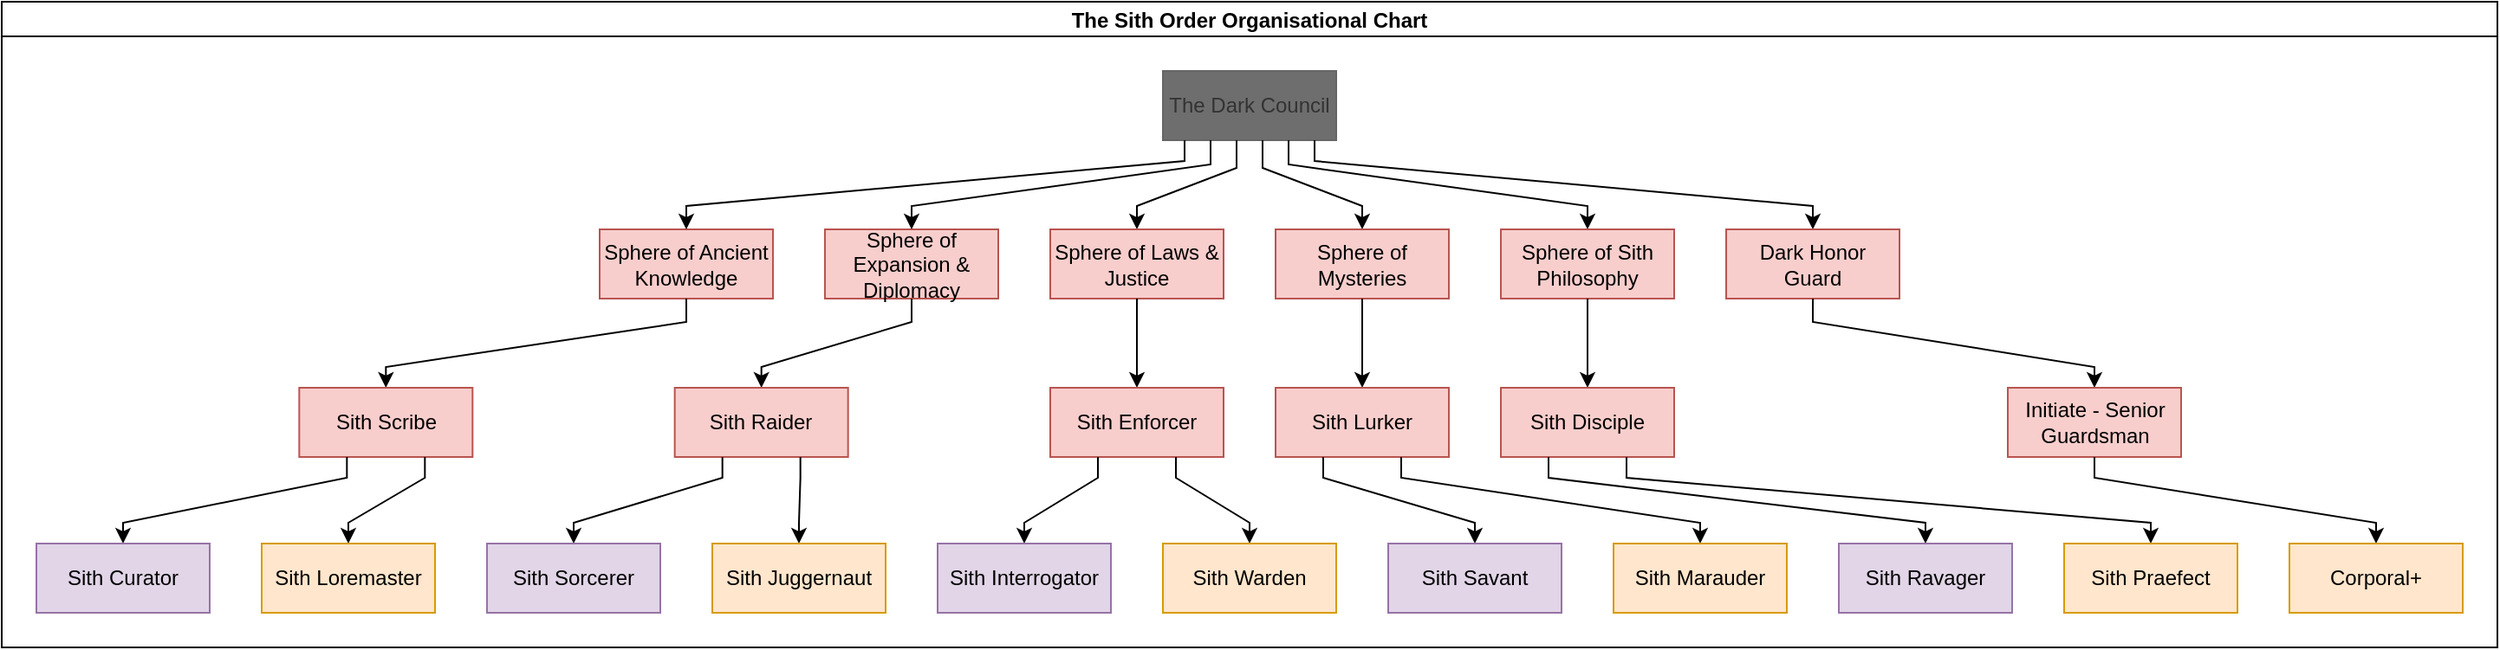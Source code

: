 <mxfile version="20.5.3" type="device"><diagram name="Page-1" id="97916047-d0de-89f5-080d-49f4d83e522f"><mxGraphModel dx="1634" dy="773" grid="1" gridSize="10" guides="1" tooltips="1" connect="1" arrows="1" fold="1" page="1" pageScale="1.5" pageWidth="1169" pageHeight="827" background="none" math="0" shadow="0"><root><mxCell id="0"/><mxCell id="1" parent="0"/><mxCell id="TVCNyE90onasA4-YM2aD-55" value="The Sith Order Organisational Chart" style="swimlane;startSize=20;horizontal=1;childLayout=flowLayout;flowOrientation=north;resizable=0;interRankCellSpacing=50;containerType=tree;" vertex="1" parent="1"><mxGeometry x="157" y="434" width="1440" height="373" as="geometry"/></mxCell><mxCell id="TVCNyE90onasA4-YM2aD-56" value="The Dark Council" style="whiteSpace=wrap;html=1;fillColor=#6E6E6E;strokeColor=#666666;fontColor=#333333;" vertex="1" parent="TVCNyE90onasA4-YM2aD-55"><mxGeometry x="670" y="40" width="100" height="40" as="geometry"/></mxCell><mxCell id="TVCNyE90onasA4-YM2aD-57" value="Sphere of Ancient Knowledge" style="whiteSpace=wrap;html=1;fillColor=#f8cecc;strokeColor=#b85450;" vertex="1" parent="TVCNyE90onasA4-YM2aD-55"><mxGeometry x="345" y="131.5" width="100" height="40" as="geometry"/></mxCell><mxCell id="TVCNyE90onasA4-YM2aD-58" value="" style="html=1;rounded=0;noEdgeStyle=1;orthogonal=1;" edge="1" parent="TVCNyE90onasA4-YM2aD-55" source="TVCNyE90onasA4-YM2aD-56" target="TVCNyE90onasA4-YM2aD-57"><mxGeometry relative="1" as="geometry"><Array as="points"><mxPoint x="682.5" y="92"/><mxPoint x="395" y="118"/></Array></mxGeometry></mxCell><mxCell id="TVCNyE90onasA4-YM2aD-59" value="Sphere of Expansion &amp;amp; Diplomacy" style="whiteSpace=wrap;html=1;fillColor=#f8cecc;strokeColor=#b85450;" vertex="1" parent="TVCNyE90onasA4-YM2aD-55"><mxGeometry x="475" y="131.5" width="100" height="40" as="geometry"/></mxCell><mxCell id="TVCNyE90onasA4-YM2aD-60" value="" style="html=1;rounded=0;noEdgeStyle=1;orthogonal=1;" edge="1" parent="TVCNyE90onasA4-YM2aD-55" source="TVCNyE90onasA4-YM2aD-56" target="TVCNyE90onasA4-YM2aD-59"><mxGeometry relative="1" as="geometry"><Array as="points"><mxPoint x="697.5" y="94"/><mxPoint x="525" y="118"/></Array></mxGeometry></mxCell><mxCell id="TVCNyE90onasA4-YM2aD-64" value="" style="edgeStyle=orthogonalEdgeStyle;rounded=0;orthogonalLoop=1;jettySize=auto;html=1;noEdgeStyle=1;orthogonal=1;" edge="1" source="TVCNyE90onasA4-YM2aD-56" target="TVCNyE90onasA4-YM2aD-65" parent="TVCNyE90onasA4-YM2aD-55"><mxGeometry relative="1" as="geometry"><Array as="points"><mxPoint x="712.5" y="96"/><mxPoint x="655" y="118"/></Array></mxGeometry></mxCell><mxCell id="TVCNyE90onasA4-YM2aD-65" value="Sphere of Laws &amp;amp; Justice" style="whiteSpace=wrap;html=1;fillColor=#f8cecc;strokeColor=#b85450;" vertex="1" parent="TVCNyE90onasA4-YM2aD-55"><mxGeometry x="605" y="131.5" width="100" height="40" as="geometry"/></mxCell><mxCell id="TVCNyE90onasA4-YM2aD-66" value="" style="edgeStyle=orthogonalEdgeStyle;rounded=0;orthogonalLoop=1;jettySize=auto;html=1;noEdgeStyle=1;orthogonal=1;" edge="1" source="TVCNyE90onasA4-YM2aD-56" target="TVCNyE90onasA4-YM2aD-67" parent="TVCNyE90onasA4-YM2aD-55"><mxGeometry relative="1" as="geometry"><Array as="points"><mxPoint x="727.5" y="96"/><mxPoint x="785" y="118"/></Array></mxGeometry></mxCell><mxCell id="TVCNyE90onasA4-YM2aD-67" value="Sphere of Mysteries" style="whiteSpace=wrap;html=1;fillColor=#f8cecc;strokeColor=#b85450;" vertex="1" parent="TVCNyE90onasA4-YM2aD-55"><mxGeometry x="735" y="131.5" width="100" height="40" as="geometry"/></mxCell><mxCell id="TVCNyE90onasA4-YM2aD-68" value="" style="edgeStyle=orthogonalEdgeStyle;rounded=0;orthogonalLoop=1;jettySize=auto;html=1;noEdgeStyle=1;orthogonal=1;" edge="1" source="TVCNyE90onasA4-YM2aD-56" target="TVCNyE90onasA4-YM2aD-69" parent="TVCNyE90onasA4-YM2aD-55"><mxGeometry relative="1" as="geometry"><Array as="points"><mxPoint x="742.5" y="94"/><mxPoint x="915" y="118"/></Array></mxGeometry></mxCell><mxCell id="TVCNyE90onasA4-YM2aD-69" value="Sphere of Sith Philosophy" style="whiteSpace=wrap;html=1;fillColor=#f8cecc;strokeColor=#b85450;" vertex="1" parent="TVCNyE90onasA4-YM2aD-55"><mxGeometry x="865" y="131.5" width="100" height="40" as="geometry"/></mxCell><mxCell id="TVCNyE90onasA4-YM2aD-70" value="" style="edgeStyle=orthogonalEdgeStyle;rounded=0;orthogonalLoop=1;jettySize=auto;html=1;noEdgeStyle=1;orthogonal=1;" edge="1" source="TVCNyE90onasA4-YM2aD-56" target="TVCNyE90onasA4-YM2aD-71" parent="TVCNyE90onasA4-YM2aD-55"><mxGeometry relative="1" as="geometry"><Array as="points"><mxPoint x="757.5" y="92"/><mxPoint x="1045" y="118"/></Array></mxGeometry></mxCell><mxCell id="TVCNyE90onasA4-YM2aD-71" value="Dark Honor Guard" style="whiteSpace=wrap;html=1;fillColor=#f8cecc;strokeColor=#b85450;" vertex="1" parent="TVCNyE90onasA4-YM2aD-55"><mxGeometry x="995" y="131.5" width="100" height="40" as="geometry"/></mxCell><mxCell id="TVCNyE90onasA4-YM2aD-76" value="" style="html=1;rounded=0;noEdgeStyle=1;orthogonal=1;" edge="1" target="TVCNyE90onasA4-YM2aD-77" source="TVCNyE90onasA4-YM2aD-59" parent="TVCNyE90onasA4-YM2aD-55"><mxGeometry relative="1" as="geometry"><mxPoint x="3044.5" y="4360" as="sourcePoint"/><Array as="points"><mxPoint x="525" y="185"/><mxPoint x="438.333" y="211"/></Array></mxGeometry></mxCell><mxCell id="TVCNyE90onasA4-YM2aD-77" value="Sith Raider" style="whiteSpace=wrap;html=1;fillColor=#f8cecc;strokeColor=#b85450;" vertex="1" parent="TVCNyE90onasA4-YM2aD-55"><mxGeometry x="388.333" y="223" width="100" height="40" as="geometry"/></mxCell><mxCell id="TVCNyE90onasA4-YM2aD-82" value="" style="edgeStyle=orthogonalEdgeStyle;rounded=0;orthogonalLoop=1;jettySize=auto;html=1;noEdgeStyle=1;orthogonal=1;" edge="1" target="TVCNyE90onasA4-YM2aD-83" source="TVCNyE90onasA4-YM2aD-65" parent="TVCNyE90onasA4-YM2aD-55"><mxGeometry relative="1" as="geometry"><mxPoint x="2999.5" y="4240" as="sourcePoint"/><Array as="points"><mxPoint x="655" y="185"/><mxPoint x="655" y="211"/></Array></mxGeometry></mxCell><mxCell id="TVCNyE90onasA4-YM2aD-83" value="Sith Enforcer" style="whiteSpace=wrap;html=1;fillColor=#f8cecc;strokeColor=#b85450;" vertex="1" parent="TVCNyE90onasA4-YM2aD-55"><mxGeometry x="605" y="223" width="100" height="40" as="geometry"/></mxCell><mxCell id="TVCNyE90onasA4-YM2aD-86" value="" style="edgeStyle=orthogonalEdgeStyle;rounded=0;orthogonalLoop=1;jettySize=auto;html=1;noEdgeStyle=1;orthogonal=1;" edge="1" target="TVCNyE90onasA4-YM2aD-87" source="TVCNyE90onasA4-YM2aD-67" parent="TVCNyE90onasA4-YM2aD-55"><mxGeometry relative="1" as="geometry"><mxPoint x="3039.5" y="4160" as="sourcePoint"/><Array as="points"><mxPoint x="785" y="185"/><mxPoint x="785" y="211"/></Array></mxGeometry></mxCell><mxCell id="TVCNyE90onasA4-YM2aD-87" value="Sith Lurker" style="whiteSpace=wrap;html=1;fillColor=#f8cecc;strokeColor=#b85450;" vertex="1" parent="TVCNyE90onasA4-YM2aD-55"><mxGeometry x="735" y="223" width="100" height="40" as="geometry"/></mxCell><mxCell id="TVCNyE90onasA4-YM2aD-90" value="" style="edgeStyle=orthogonalEdgeStyle;rounded=0;orthogonalLoop=1;jettySize=auto;html=1;noEdgeStyle=1;orthogonal=1;" edge="1" target="TVCNyE90onasA4-YM2aD-91" source="TVCNyE90onasA4-YM2aD-69" parent="TVCNyE90onasA4-YM2aD-55"><mxGeometry relative="1" as="geometry"><mxPoint x="3144.5" y="4080" as="sourcePoint"/><Array as="points"><mxPoint x="915" y="185"/><mxPoint x="915" y="211"/></Array></mxGeometry></mxCell><mxCell id="TVCNyE90onasA4-YM2aD-91" value="Sith Disciple" style="whiteSpace=wrap;html=1;fillColor=#f8cecc;strokeColor=#b85450;" vertex="1" parent="TVCNyE90onasA4-YM2aD-55"><mxGeometry x="865" y="223" width="100" height="40" as="geometry"/></mxCell><mxCell id="TVCNyE90onasA4-YM2aD-92" value="" style="edgeStyle=orthogonalEdgeStyle;rounded=0;orthogonalLoop=1;jettySize=auto;html=1;noEdgeStyle=1;orthogonal=1;" edge="1" target="TVCNyE90onasA4-YM2aD-93" source="TVCNyE90onasA4-YM2aD-71" parent="TVCNyE90onasA4-YM2aD-55"><mxGeometry relative="1" as="geometry"><mxPoint x="3204.5" y="4040" as="sourcePoint"/><Array as="points"><mxPoint x="1045" y="185"/><mxPoint x="1207.5" y="211"/></Array></mxGeometry></mxCell><mxCell id="TVCNyE90onasA4-YM2aD-93" value="Initiate - Senior Guardsman" style="whiteSpace=wrap;html=1;fillColor=#f8cecc;strokeColor=#b85450;" vertex="1" parent="TVCNyE90onasA4-YM2aD-55"><mxGeometry x="1157.5" y="223" width="100" height="40" as="geometry"/></mxCell><mxCell id="TVCNyE90onasA4-YM2aD-98" value="" style="html=1;rounded=0;noEdgeStyle=1;orthogonal=1;" edge="1" target="TVCNyE90onasA4-YM2aD-99" source="TVCNyE90onasA4-YM2aD-57" parent="TVCNyE90onasA4-YM2aD-55"><mxGeometry relative="1" as="geometry"><mxPoint x="2984.5" y="3360" as="sourcePoint"/><Array as="points"><mxPoint x="395" y="185"/><mxPoint x="221.667" y="211"/></Array></mxGeometry></mxCell><mxCell id="TVCNyE90onasA4-YM2aD-99" value="Sith Scribe" style="whiteSpace=wrap;html=1;fillColor=#f8cecc;strokeColor=#b85450;" vertex="1" parent="TVCNyE90onasA4-YM2aD-55"><mxGeometry x="171.667" y="223" width="100" height="40" as="geometry"/></mxCell><mxCell id="TVCNyE90onasA4-YM2aD-104" value="" style="html=1;rounded=0;noEdgeStyle=1;orthogonal=1;" edge="1" target="TVCNyE90onasA4-YM2aD-105" source="TVCNyE90onasA4-YM2aD-99" parent="TVCNyE90onasA4-YM2aD-55"><mxGeometry relative="1" as="geometry"><mxPoint x="2324.083" y="2971.5" as="sourcePoint"/><Array as="points"><mxPoint x="199.167" y="275"/><mxPoint x="70" y="301"/></Array></mxGeometry></mxCell><mxCell id="TVCNyE90onasA4-YM2aD-105" value="Sith Curator" style="whiteSpace=wrap;html=1;fillColor=#e1d5e7;strokeColor=#9673a6;" vertex="1" parent="TVCNyE90onasA4-YM2aD-55"><mxGeometry x="20" y="313" width="100" height="40" as="geometry"/></mxCell><mxCell id="TVCNyE90onasA4-YM2aD-106" value="" style="html=1;rounded=0;noEdgeStyle=1;orthogonal=1;" edge="1" target="TVCNyE90onasA4-YM2aD-107" source="TVCNyE90onasA4-YM2aD-99" parent="TVCNyE90onasA4-YM2aD-55"><mxGeometry relative="1" as="geometry"><mxPoint x="2304.083" y="2931.5" as="sourcePoint"/><Array as="points"><mxPoint x="244.167" y="275"/><mxPoint x="200" y="301"/></Array></mxGeometry></mxCell><mxCell id="TVCNyE90onasA4-YM2aD-107" value="Sith Loremaster" style="whiteSpace=wrap;html=1;fillColor=#ffe6cc;strokeColor=#d79b00;" vertex="1" parent="TVCNyE90onasA4-YM2aD-55"><mxGeometry x="150" y="313" width="100" height="40" as="geometry"/></mxCell><mxCell id="TVCNyE90onasA4-YM2aD-110" value="" style="html=1;rounded=0;noEdgeStyle=1;orthogonal=1;" edge="1" target="TVCNyE90onasA4-YM2aD-111" source="TVCNyE90onasA4-YM2aD-77" parent="TVCNyE90onasA4-YM2aD-55"><mxGeometry relative="1" as="geometry"><mxPoint x="2122" y="2491.5" as="sourcePoint"/><Array as="points"><mxPoint x="415.833" y="275"/><mxPoint x="330" y="301"/></Array></mxGeometry></mxCell><mxCell id="TVCNyE90onasA4-YM2aD-111" value="Sith Sorcerer" style="whiteSpace=wrap;html=1;fillColor=#e1d5e7;strokeColor=#9673a6;" vertex="1" parent="TVCNyE90onasA4-YM2aD-55"><mxGeometry x="280" y="313" width="100" height="40" as="geometry"/></mxCell><mxCell id="TVCNyE90onasA4-YM2aD-112" value="" style="html=1;rounded=0;noEdgeStyle=1;orthogonal=1;" edge="1" target="TVCNyE90onasA4-YM2aD-113" source="TVCNyE90onasA4-YM2aD-77" parent="TVCNyE90onasA4-YM2aD-55"><mxGeometry relative="1" as="geometry"><mxPoint x="2102" y="2451.5" as="sourcePoint"/><Array as="points"><mxPoint x="460.833" y="275"/><mxPoint x="460" y="301"/></Array></mxGeometry></mxCell><mxCell id="TVCNyE90onasA4-YM2aD-113" value="Sith Juggernaut" style="whiteSpace=wrap;html=1;fillColor=#ffe6cc;strokeColor=#d79b00;" vertex="1" parent="TVCNyE90onasA4-YM2aD-55"><mxGeometry x="410" y="313" width="100" height="40" as="geometry"/></mxCell><mxCell id="TVCNyE90onasA4-YM2aD-114" value="" style="edgeStyle=orthogonalEdgeStyle;rounded=0;orthogonalLoop=1;jettySize=auto;html=1;noEdgeStyle=1;orthogonal=1;" edge="1" target="TVCNyE90onasA4-YM2aD-115" source="TVCNyE90onasA4-YM2aD-83" parent="TVCNyE90onasA4-YM2aD-55"><mxGeometry relative="1" as="geometry"><mxPoint x="2027" y="2171.5" as="sourcePoint"/><Array as="points"><mxPoint x="632.5" y="275"/><mxPoint x="590" y="301"/></Array></mxGeometry></mxCell><mxCell id="TVCNyE90onasA4-YM2aD-115" value="Sith Interrogator" style="whiteSpace=wrap;html=1;fillColor=#e1d5e7;strokeColor=#9673a6;" vertex="1" parent="TVCNyE90onasA4-YM2aD-55"><mxGeometry x="540" y="313" width="100" height="40" as="geometry"/></mxCell><mxCell id="TVCNyE90onasA4-YM2aD-116" value="" style="edgeStyle=orthogonalEdgeStyle;rounded=0;orthogonalLoop=1;jettySize=auto;html=1;noEdgeStyle=1;orthogonal=1;" edge="1" target="TVCNyE90onasA4-YM2aD-117" source="TVCNyE90onasA4-YM2aD-83" parent="TVCNyE90onasA4-YM2aD-55"><mxGeometry relative="1" as="geometry"><mxPoint x="2007" y="2131.5" as="sourcePoint"/><Array as="points"><mxPoint x="677.5" y="275"/><mxPoint x="720" y="301"/></Array></mxGeometry></mxCell><mxCell id="TVCNyE90onasA4-YM2aD-117" value="Sith Warden" style="whiteSpace=wrap;html=1;fillColor=#ffe6cc;strokeColor=#d79b00;" vertex="1" parent="TVCNyE90onasA4-YM2aD-55"><mxGeometry x="670" y="313" width="100" height="40" as="geometry"/></mxCell><mxCell id="TVCNyE90onasA4-YM2aD-118" value="" style="edgeStyle=orthogonalEdgeStyle;rounded=0;orthogonalLoop=1;jettySize=auto;html=1;noEdgeStyle=1;orthogonal=1;" edge="1" target="TVCNyE90onasA4-YM2aD-119" source="TVCNyE90onasA4-YM2aD-87" parent="TVCNyE90onasA4-YM2aD-55"><mxGeometry relative="1" as="geometry"><mxPoint x="1872" y="1731.5" as="sourcePoint"/><Array as="points"><mxPoint x="762.5" y="275"/><mxPoint x="850" y="301"/></Array></mxGeometry></mxCell><mxCell id="TVCNyE90onasA4-YM2aD-119" value="Sith Savant" style="whiteSpace=wrap;html=1;fillColor=#e1d5e7;strokeColor=#9673a6;" vertex="1" parent="TVCNyE90onasA4-YM2aD-55"><mxGeometry x="800" y="313" width="100" height="40" as="geometry"/></mxCell><mxCell id="TVCNyE90onasA4-YM2aD-120" value="" style="edgeStyle=orthogonalEdgeStyle;rounded=0;orthogonalLoop=1;jettySize=auto;html=1;noEdgeStyle=1;orthogonal=1;" edge="1" target="TVCNyE90onasA4-YM2aD-121" source="TVCNyE90onasA4-YM2aD-87" parent="TVCNyE90onasA4-YM2aD-55"><mxGeometry relative="1" as="geometry"><mxPoint x="1852" y="1691.5" as="sourcePoint"/><Array as="points"><mxPoint x="807.5" y="275"/><mxPoint x="980" y="301"/></Array></mxGeometry></mxCell><mxCell id="TVCNyE90onasA4-YM2aD-121" value="Sith Marauder" style="whiteSpace=wrap;html=1;fillColor=#ffe6cc;strokeColor=#d79b00;" vertex="1" parent="TVCNyE90onasA4-YM2aD-55"><mxGeometry x="930" y="313" width="100" height="40" as="geometry"/></mxCell><mxCell id="TVCNyE90onasA4-YM2aD-122" value="" style="edgeStyle=orthogonalEdgeStyle;rounded=0;orthogonalLoop=1;jettySize=auto;html=1;noEdgeStyle=1;orthogonal=1;" edge="1" target="TVCNyE90onasA4-YM2aD-123" source="TVCNyE90onasA4-YM2aD-93" parent="TVCNyE90onasA4-YM2aD-55"><mxGeometry relative="1" as="geometry"><mxPoint x="1912" y="1291.5" as="sourcePoint"/><Array as="points"><mxPoint x="1207.5" y="275"/><mxPoint x="1370" y="301"/></Array></mxGeometry></mxCell><mxCell id="TVCNyE90onasA4-YM2aD-123" value="Corporal+" style="whiteSpace=wrap;html=1;fillColor=#ffe6cc;strokeColor=#d79b00;" vertex="1" parent="TVCNyE90onasA4-YM2aD-55"><mxGeometry x="1320" y="313" width="100" height="40" as="geometry"/></mxCell><mxCell id="TVCNyE90onasA4-YM2aD-124" value="" style="edgeStyle=orthogonalEdgeStyle;rounded=0;orthogonalLoop=1;jettySize=auto;html=1;noEdgeStyle=1;orthogonal=1;" edge="1" target="TVCNyE90onasA4-YM2aD-125" source="TVCNyE90onasA4-YM2aD-91" parent="TVCNyE90onasA4-YM2aD-55"><mxGeometry relative="1" as="geometry"><mxPoint x="1727" y="1051.5" as="sourcePoint"/><Array as="points"><mxPoint x="892.5" y="275"/><mxPoint x="1110" y="301"/></Array></mxGeometry></mxCell><mxCell id="TVCNyE90onasA4-YM2aD-125" value="Sith Ravager" style="whiteSpace=wrap;html=1;fillColor=#e1d5e7;strokeColor=#9673a6;" vertex="1" parent="TVCNyE90onasA4-YM2aD-55"><mxGeometry x="1060" y="313" width="100" height="40" as="geometry"/></mxCell><mxCell id="TVCNyE90onasA4-YM2aD-126" value="" style="edgeStyle=orthogonalEdgeStyle;rounded=0;orthogonalLoop=1;jettySize=auto;html=1;noEdgeStyle=1;orthogonal=1;" edge="1" target="TVCNyE90onasA4-YM2aD-127" source="TVCNyE90onasA4-YM2aD-91" parent="TVCNyE90onasA4-YM2aD-55"><mxGeometry relative="1" as="geometry"><mxPoint x="1772" y="1011.5" as="sourcePoint"/><Array as="points"><mxPoint x="937.5" y="275"/><mxPoint x="1240" y="301"/></Array></mxGeometry></mxCell><mxCell id="TVCNyE90onasA4-YM2aD-127" value="Sith Praefect" style="whiteSpace=wrap;html=1;fillColor=#ffe6cc;strokeColor=#d79b00;" vertex="1" parent="TVCNyE90onasA4-YM2aD-55"><mxGeometry x="1190" y="313" width="100" height="40" as="geometry"/></mxCell></root></mxGraphModel></diagram></mxfile>